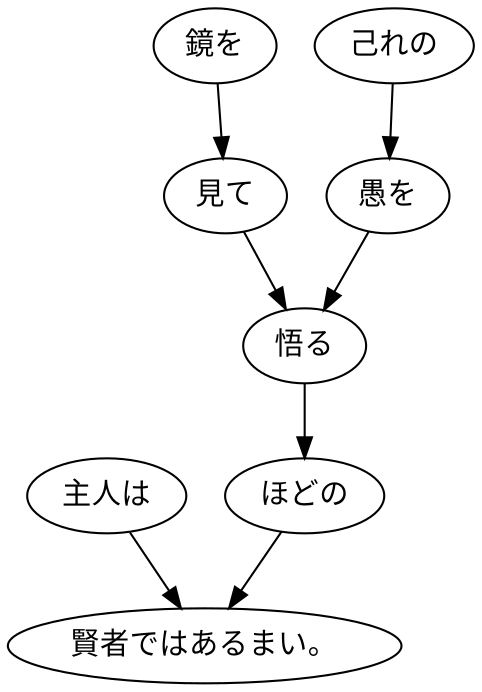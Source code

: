 digraph graph5721 {
	node0 [label="主人は"];
	node1 [label="鏡を"];
	node2 [label="見て"];
	node3 [label="己れの"];
	node4 [label="愚を"];
	node5 [label="悟る"];
	node6 [label="ほどの"];
	node7 [label="賢者ではあるまい。"];
	node0 -> node7;
	node1 -> node2;
	node2 -> node5;
	node3 -> node4;
	node4 -> node5;
	node5 -> node6;
	node6 -> node7;
}
